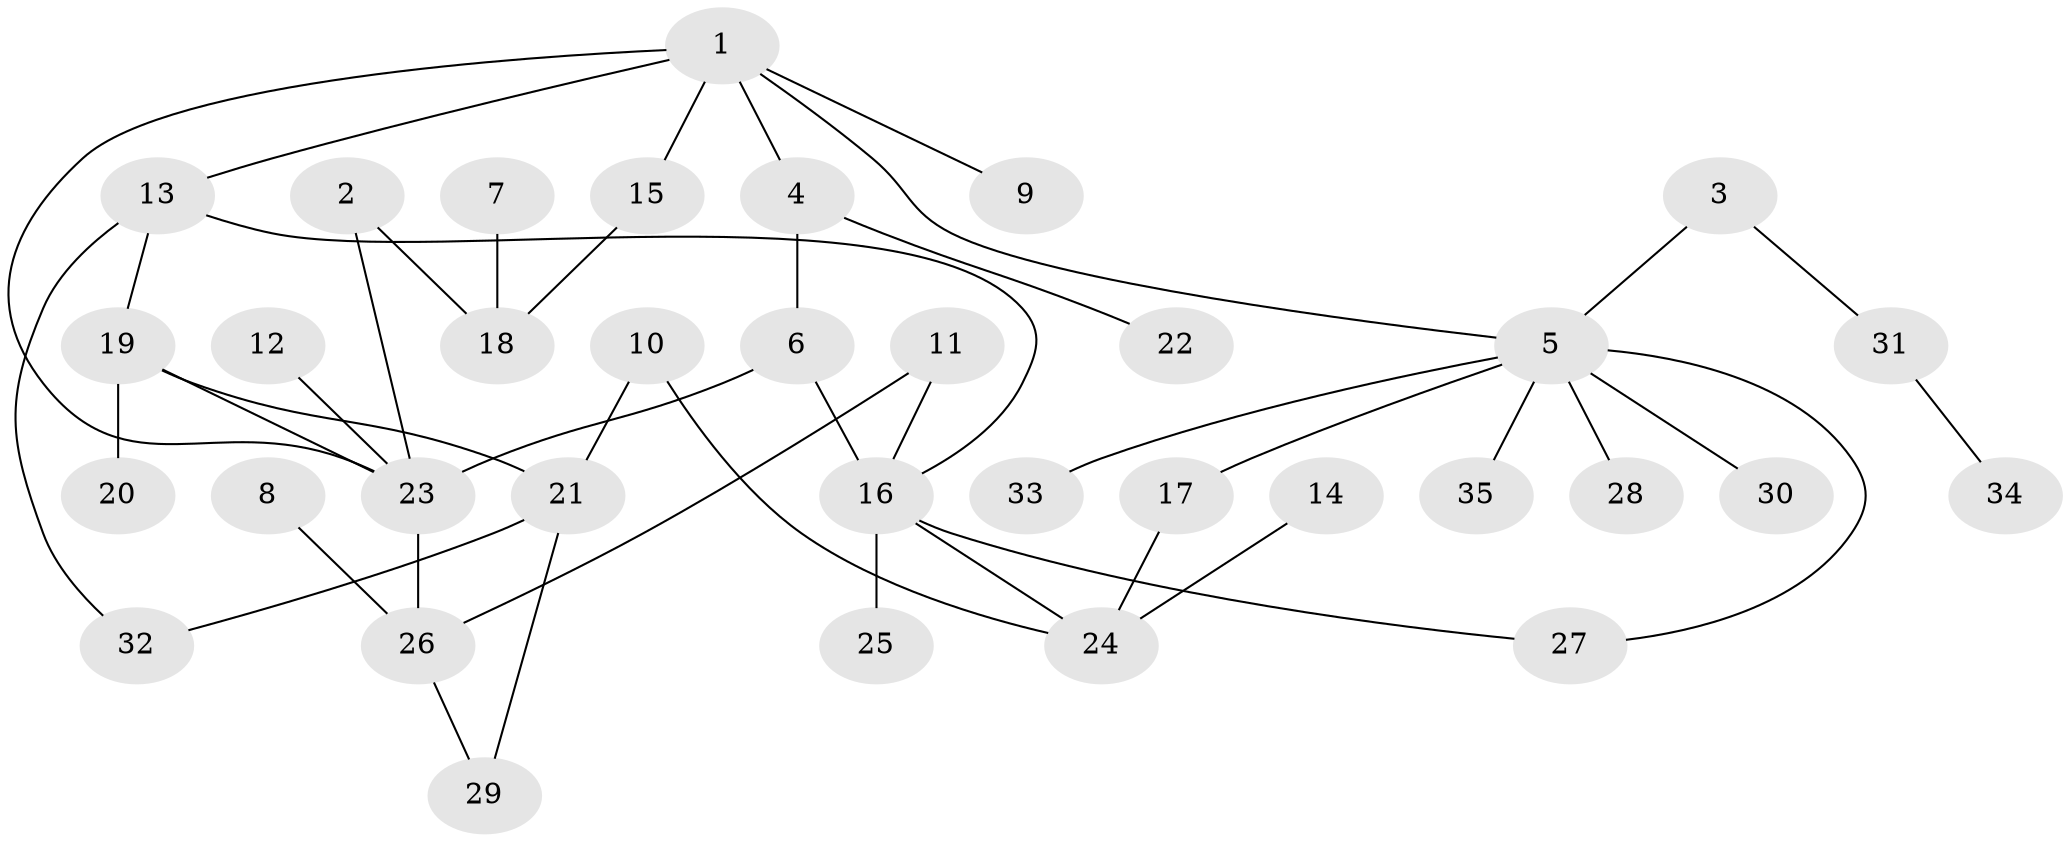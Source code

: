 // original degree distribution, {4: 0.014285714285714285, 7: 0.04285714285714286, 10: 0.014285714285714285, 3: 0.07142857142857142, 6: 0.04285714285714286, 1: 0.4714285714285714, 5: 0.04285714285714286, 2: 0.2857142857142857, 8: 0.014285714285714285}
// Generated by graph-tools (version 1.1) at 2025/01/03/09/25 03:01:54]
// undirected, 35 vertices, 44 edges
graph export_dot {
graph [start="1"]
  node [color=gray90,style=filled];
  1;
  2;
  3;
  4;
  5;
  6;
  7;
  8;
  9;
  10;
  11;
  12;
  13;
  14;
  15;
  16;
  17;
  18;
  19;
  20;
  21;
  22;
  23;
  24;
  25;
  26;
  27;
  28;
  29;
  30;
  31;
  32;
  33;
  34;
  35;
  1 -- 4 [weight=1.0];
  1 -- 5 [weight=1.0];
  1 -- 9 [weight=1.0];
  1 -- 13 [weight=1.0];
  1 -- 15 [weight=1.0];
  1 -- 23 [weight=1.0];
  2 -- 18 [weight=1.0];
  2 -- 23 [weight=1.0];
  3 -- 5 [weight=1.0];
  3 -- 31 [weight=1.0];
  4 -- 6 [weight=1.0];
  4 -- 22 [weight=1.0];
  5 -- 17 [weight=1.0];
  5 -- 27 [weight=1.0];
  5 -- 28 [weight=1.0];
  5 -- 30 [weight=1.0];
  5 -- 33 [weight=1.0];
  5 -- 35 [weight=1.0];
  6 -- 16 [weight=1.0];
  6 -- 23 [weight=2.0];
  7 -- 18 [weight=1.0];
  8 -- 26 [weight=1.0];
  10 -- 21 [weight=1.0];
  10 -- 24 [weight=1.0];
  11 -- 16 [weight=1.0];
  11 -- 26 [weight=1.0];
  12 -- 23 [weight=1.0];
  13 -- 16 [weight=1.0];
  13 -- 19 [weight=1.0];
  13 -- 32 [weight=1.0];
  14 -- 24 [weight=1.0];
  15 -- 18 [weight=1.0];
  16 -- 24 [weight=1.0];
  16 -- 25 [weight=1.0];
  16 -- 27 [weight=1.0];
  17 -- 24 [weight=1.0];
  19 -- 20 [weight=1.0];
  19 -- 21 [weight=1.0];
  19 -- 23 [weight=1.0];
  21 -- 29 [weight=1.0];
  21 -- 32 [weight=1.0];
  23 -- 26 [weight=2.0];
  26 -- 29 [weight=1.0];
  31 -- 34 [weight=1.0];
}
